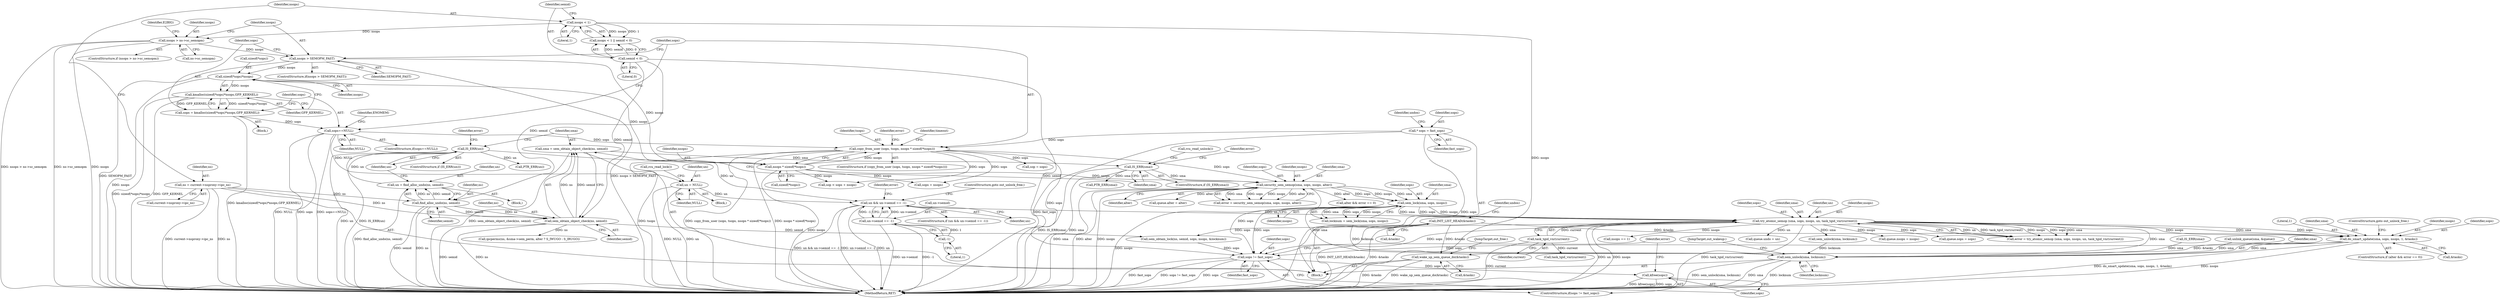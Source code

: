 digraph "0_linux_6062a8dc0517bce23e3c2f7d2fea5e22411269a3_0@API" {
"1000428" [label="(Call,do_smart_update(sma, sops, nsops, 1, &tasks))"];
"1000410" [label="(Call,try_atomic_semop (sma, sops, nsops, un, task_tgid_vnr(current)))"];
"1000394" [label="(Call,sem_lock(sma, sops, nsops))"];
"1000378" [label="(Call,security_sem_semop(sma, sops, nsops, alter))"];
"1000336" [label="(Call,IS_ERR(sma))"];
"1000330" [label="(Call,sma = sem_obtain_object_check(ns, semid))"];
"1000332" [label="(Call,sem_obtain_object_check(ns, semid))"];
"1000150" [label="(Call,ns = current->nsproxy->ipc_ns)"];
"1000312" [label="(Call,find_alloc_undo(ns, semid))"];
"1000162" [label="(Call,semid < 0)"];
"1000199" [label="(Call,copy_from_user (sops, tsops, nsops * sizeof(*tsops)))"];
"1000128" [label="(Call,* sops = fast_sops)"];
"1000192" [label="(Call,sops==NULL)"];
"1000182" [label="(Call,sops = kmalloc(sizeof(*sops)*nsops,GFP_KERNEL))"];
"1000184" [label="(Call,kmalloc(sizeof(*sops)*nsops,GFP_KERNEL))"];
"1000185" [label="(Call,sizeof(*sops)*nsops)"];
"1000178" [label="(Call,nsops > SEMOPM_FAST)"];
"1000169" [label="(Call,nsops > ns->sc_semopm)"];
"1000159" [label="(Call,nsops < 1)"];
"1000202" [label="(Call,nsops * sizeof(*tsops))"];
"1000399" [label="(Call,un && un->semid == -1)"];
"1000326" [label="(Call,un = NULL)"];
"1000316" [label="(Call,IS_ERR(un))"];
"1000310" [label="(Call,un = find_alloc_undo(ns, semid))"];
"1000401" [label="(Call,un->semid == -1)"];
"1000405" [label="(Call,-1)"];
"1000415" [label="(Call,task_tgid_vnr(current))"];
"1000304" [label="(Call,INIT_LIST_HEAD(&tasks))"];
"1000618" [label="(Call,sem_unlock(sma, locknum))"];
"1000622" [label="(Call,wake_up_sem_queue_do(&tasks))"];
"1000627" [label="(Call,sops != fast_sops)"];
"1000630" [label="(Call,kfree(sops))"];
"1000204" [label="(Call,sizeof(*tsops))"];
"1000400" [label="(Identifier,un)"];
"1000177" [label="(ControlStructure,if(nsops > SEMOPM_FAST))"];
"1000629" [label="(Identifier,fast_sops)"];
"1000463" [label="(Call,nsops == 1)"];
"1000416" [label="(Identifier,current)"];
"1000203" [label="(Identifier,nsops)"];
"1000623" [label="(Call,&tasks)"];
"1000264" [label="(Call,sop = sops)"];
"1000406" [label="(Literal,1)"];
"1000399" [label="(Call,un && un->semid == -1)"];
"1000335" [label="(ControlStructure,if (IS_ERR(sma)))"];
"1000630" [label="(Call,kfree(sops))"];
"1000129" [label="(Identifier,sops)"];
"1000183" [label="(Identifier,sops)"];
"1000201" [label="(Identifier,tsops)"];
"1000428" [label="(Call,do_smart_update(sma, sops, nsops, 1, &tasks))"];
"1000135" [label="(Identifier,undos)"];
"1000405" [label="(Call,-1)"];
"1000432" [label="(Literal,1)"];
"1000332" [label="(Call,sem_obtain_object_check(ns, semid))"];
"1000180" [label="(Identifier,SEMOPM_FAST)"];
"1000312" [label="(Call,find_alloc_undo(ns, semid))"];
"1000325" [label="(Block,)"];
"1000308" [label="(Identifier,undos)"];
"1000179" [label="(Identifier,nsops)"];
"1000181" [label="(Block,)"];
"1000316" [label="(Call,IS_ERR(un))"];
"1000628" [label="(Identifier,sops)"];
"1000339" [label="(Call,rcu_read_unlock())"];
"1000185" [label="(Call,sizeof(*sops)*nsops)"];
"1000199" [label="(Call,copy_from_user (sops, tsops, nsops * sizeof(*tsops)))"];
"1000423" [label="(Call,alter && error == 0)"];
"1000209" [label="(Identifier,error)"];
"1000330" [label="(Call,sma = sem_obtain_object_check(ns, semid))"];
"1000194" [label="(Identifier,NULL)"];
"1000336" [label="(Call,IS_ERR(sma))"];
"1000329" [label="(Call,rcu_read_lock())"];
"1000168" [label="(ControlStructure,if (nsops > ns->sc_semopm))"];
"1000152" [label="(Call,current->nsproxy->ipc_ns)"];
"1000625" [label="(JumpTarget,out_free:)"];
"1000381" [label="(Identifier,nsops)"];
"1000433" [label="(Call,&tasks)"];
"1000119" [label="(Block,)"];
"1000333" [label="(Identifier,ns)"];
"1000429" [label="(Identifier,sma)"];
"1000159" [label="(Call,nsops < 1)"];
"1000191" [label="(ControlStructure,if(sops==NULL))"];
"1000198" [label="(ControlStructure,if (copy_from_user (sops, tsops, nsops * sizeof(*tsops))))"];
"1000162" [label="(Call,semid < 0)"];
"1000327" [label="(Identifier,un)"];
"1000415" [label="(Call,task_tgid_vnr(current))"];
"1000392" [label="(Call,locknum = sem_lock(sma, sops, nsops))"];
"1000410" [label="(Call,try_atomic_semop (sma, sops, nsops, un, task_tgid_vnr(current)))"];
"1000189" [label="(Identifier,nsops)"];
"1000376" [label="(Call,error = security_sem_semop(sma, sops, nsops, alter))"];
"1000382" [label="(Identifier,alter)"];
"1000446" [label="(Call,queue.undo = un)"];
"1000326" [label="(Call,un = NULL)"];
"1000412" [label="(Identifier,sops)"];
"1000543" [label="(Call,sem_unlock(sma, locknum))"];
"1000396" [label="(Identifier,sops)"];
"1000334" [label="(Identifier,semid)"];
"1000305" [label="(Call,&tasks)"];
"1000634" [label="(MethodReturn,RET)"];
"1000582" [label="(Call,IS_ERR(sma))"];
"1000151" [label="(Identifier,ns)"];
"1000379" [label="(Identifier,sma)"];
"1000169" [label="(Call,nsops > ns->sc_semopm)"];
"1000190" [label="(Identifier,GFP_KERNEL)"];
"1000161" [label="(Literal,1)"];
"1000267" [label="(Call,sop < sops + nsops)"];
"1000613" [label="(Call,unlink_queue(sma, &queue))"];
"1000409" [label="(Identifier,error)"];
"1000455" [label="(Call,task_tgid_vnr(current))"];
"1000626" [label="(ControlStructure,if(sops != fast_sops))"];
"1000200" [label="(Identifier,sops)"];
"1000627" [label="(Call,sops != fast_sops)"];
"1000184" [label="(Call,kmalloc(sizeof(*sops)*nsops,GFP_KERNEL))"];
"1000411" [label="(Identifier,sma)"];
"1000186" [label="(Call,sizeof(*sops))"];
"1000435" [label="(ControlStructure,goto out_unlock_free;)"];
"1000309" [label="(Block,)"];
"1000342" [label="(Call,PTR_ERR(sma))"];
"1000314" [label="(Identifier,semid)"];
"1000569" [label="(Call,sem_obtain_lock(ns, semid, sops, nsops, &locknum))"];
"1000380" [label="(Identifier,sops)"];
"1000337" [label="(Identifier,sma)"];
"1000269" [label="(Call,sops + nsops)"];
"1000441" [label="(Call,queue.nsops = nsops)"];
"1000315" [label="(ControlStructure,if (IS_ERR(un)))"];
"1000197" [label="(Identifier,ENOMEM)"];
"1000620" [label="(Identifier,locknum)"];
"1000363" [label="(Call,ipcperms(ns, &sma->sem_perm, alter ? S_IWUGO : S_IRUGO))"];
"1000176" [label="(Identifier,E2BIG)"];
"1000431" [label="(Identifier,nsops)"];
"1000407" [label="(ControlStructure,goto out_unlock_free;)"];
"1000170" [label="(Identifier,nsops)"];
"1000619" [label="(Identifier,sma)"];
"1000346" [label="(Identifier,error)"];
"1000158" [label="(Call,nsops < 1 || semid < 0)"];
"1000163" [label="(Identifier,semid)"];
"1000304" [label="(Call,INIT_LIST_HEAD(&tasks))"];
"1000633" [label="(Identifier,error)"];
"1000401" [label="(Call,un->semid == -1)"];
"1000394" [label="(Call,sem_lock(sma, sops, nsops))"];
"1000193" [label="(Identifier,sops)"];
"1000320" [label="(Identifier,error)"];
"1000414" [label="(Identifier,un)"];
"1000192" [label="(Call,sops==NULL)"];
"1000378" [label="(Call,security_sem_semop(sma, sops, nsops, alter))"];
"1000128" [label="(Call,* sops = fast_sops)"];
"1000321" [label="(Call,PTR_ERR(un))"];
"1000150" [label="(Call,ns = current->nsproxy->ipc_ns)"];
"1000436" [label="(Call,queue.sops = sops)"];
"1000313" [label="(Identifier,ns)"];
"1000164" [label="(Literal,0)"];
"1000182" [label="(Call,sops = kmalloc(sizeof(*sops)*nsops,GFP_KERNEL))"];
"1000622" [label="(Call,wake_up_sem_queue_do(&tasks))"];
"1000408" [label="(Call,error = try_atomic_semop (sma, sops, nsops, un, task_tgid_vnr(current)))"];
"1000171" [label="(Call,ns->sc_semopm)"];
"1000214" [label="(Identifier,timeout)"];
"1000395" [label="(Identifier,sma)"];
"1000618" [label="(Call,sem_unlock(sma, locknum))"];
"1000311" [label="(Identifier,un)"];
"1000397" [label="(Identifier,nsops)"];
"1000457" [label="(Call,queue.alter = alter)"];
"1000130" [label="(Identifier,fast_sops)"];
"1000178" [label="(Call,nsops > SEMOPM_FAST)"];
"1000402" [label="(Call,un->semid)"];
"1000328" [label="(Identifier,NULL)"];
"1000621" [label="(JumpTarget,out_wakeup:)"];
"1000413" [label="(Identifier,nsops)"];
"1000331" [label="(Identifier,sma)"];
"1000430" [label="(Identifier,sops)"];
"1000631" [label="(Identifier,sops)"];
"1000398" [label="(ControlStructure,if (un && un->semid == -1))"];
"1000317" [label="(Identifier,un)"];
"1000422" [label="(ControlStructure,if (alter && error == 0))"];
"1000160" [label="(Identifier,nsops)"];
"1000202" [label="(Call,nsops * sizeof(*tsops))"];
"1000310" [label="(Call,un = find_alloc_undo(ns, semid))"];
"1000428" -> "1000422"  [label="AST: "];
"1000428" -> "1000433"  [label="CFG: "];
"1000429" -> "1000428"  [label="AST: "];
"1000430" -> "1000428"  [label="AST: "];
"1000431" -> "1000428"  [label="AST: "];
"1000432" -> "1000428"  [label="AST: "];
"1000433" -> "1000428"  [label="AST: "];
"1000435" -> "1000428"  [label="CFG: "];
"1000428" -> "1000634"  [label="DDG: do_smart_update(sma, sops, nsops, 1, &tasks)"];
"1000428" -> "1000634"  [label="DDG: nsops"];
"1000410" -> "1000428"  [label="DDG: sma"];
"1000410" -> "1000428"  [label="DDG: sops"];
"1000410" -> "1000428"  [label="DDG: nsops"];
"1000304" -> "1000428"  [label="DDG: &tasks"];
"1000428" -> "1000618"  [label="DDG: sma"];
"1000428" -> "1000622"  [label="DDG: &tasks"];
"1000428" -> "1000627"  [label="DDG: sops"];
"1000410" -> "1000408"  [label="AST: "];
"1000410" -> "1000415"  [label="CFG: "];
"1000411" -> "1000410"  [label="AST: "];
"1000412" -> "1000410"  [label="AST: "];
"1000413" -> "1000410"  [label="AST: "];
"1000414" -> "1000410"  [label="AST: "];
"1000415" -> "1000410"  [label="AST: "];
"1000408" -> "1000410"  [label="CFG: "];
"1000410" -> "1000634"  [label="DDG: un"];
"1000410" -> "1000634"  [label="DDG: nsops"];
"1000410" -> "1000634"  [label="DDG: task_tgid_vnr(current)"];
"1000410" -> "1000408"  [label="DDG: un"];
"1000410" -> "1000408"  [label="DDG: task_tgid_vnr(current)"];
"1000410" -> "1000408"  [label="DDG: nsops"];
"1000410" -> "1000408"  [label="DDG: sops"];
"1000410" -> "1000408"  [label="DDG: sma"];
"1000394" -> "1000410"  [label="DDG: sma"];
"1000394" -> "1000410"  [label="DDG: sops"];
"1000394" -> "1000410"  [label="DDG: nsops"];
"1000399" -> "1000410"  [label="DDG: un"];
"1000415" -> "1000410"  [label="DDG: current"];
"1000410" -> "1000436"  [label="DDG: sops"];
"1000410" -> "1000441"  [label="DDG: nsops"];
"1000410" -> "1000446"  [label="DDG: un"];
"1000410" -> "1000463"  [label="DDG: nsops"];
"1000410" -> "1000543"  [label="DDG: sma"];
"1000410" -> "1000569"  [label="DDG: sops"];
"1000410" -> "1000618"  [label="DDG: sma"];
"1000410" -> "1000627"  [label="DDG: sops"];
"1000394" -> "1000392"  [label="AST: "];
"1000394" -> "1000397"  [label="CFG: "];
"1000395" -> "1000394"  [label="AST: "];
"1000396" -> "1000394"  [label="AST: "];
"1000397" -> "1000394"  [label="AST: "];
"1000392" -> "1000394"  [label="CFG: "];
"1000394" -> "1000634"  [label="DDG: nsops"];
"1000394" -> "1000392"  [label="DDG: sma"];
"1000394" -> "1000392"  [label="DDG: sops"];
"1000394" -> "1000392"  [label="DDG: nsops"];
"1000378" -> "1000394"  [label="DDG: sma"];
"1000378" -> "1000394"  [label="DDG: sops"];
"1000378" -> "1000394"  [label="DDG: nsops"];
"1000394" -> "1000618"  [label="DDG: sma"];
"1000394" -> "1000627"  [label="DDG: sops"];
"1000378" -> "1000376"  [label="AST: "];
"1000378" -> "1000382"  [label="CFG: "];
"1000379" -> "1000378"  [label="AST: "];
"1000380" -> "1000378"  [label="AST: "];
"1000381" -> "1000378"  [label="AST: "];
"1000382" -> "1000378"  [label="AST: "];
"1000376" -> "1000378"  [label="CFG: "];
"1000378" -> "1000634"  [label="DDG: sma"];
"1000378" -> "1000634"  [label="DDG: alter"];
"1000378" -> "1000634"  [label="DDG: nsops"];
"1000378" -> "1000376"  [label="DDG: sma"];
"1000378" -> "1000376"  [label="DDG: sops"];
"1000378" -> "1000376"  [label="DDG: nsops"];
"1000378" -> "1000376"  [label="DDG: alter"];
"1000336" -> "1000378"  [label="DDG: sma"];
"1000199" -> "1000378"  [label="DDG: sops"];
"1000202" -> "1000378"  [label="DDG: nsops"];
"1000378" -> "1000423"  [label="DDG: alter"];
"1000378" -> "1000457"  [label="DDG: alter"];
"1000378" -> "1000627"  [label="DDG: sops"];
"1000336" -> "1000335"  [label="AST: "];
"1000336" -> "1000337"  [label="CFG: "];
"1000337" -> "1000336"  [label="AST: "];
"1000339" -> "1000336"  [label="CFG: "];
"1000346" -> "1000336"  [label="CFG: "];
"1000336" -> "1000634"  [label="DDG: IS_ERR(sma)"];
"1000336" -> "1000634"  [label="DDG: sma"];
"1000330" -> "1000336"  [label="DDG: sma"];
"1000336" -> "1000342"  [label="DDG: sma"];
"1000330" -> "1000119"  [label="AST: "];
"1000330" -> "1000332"  [label="CFG: "];
"1000331" -> "1000330"  [label="AST: "];
"1000332" -> "1000330"  [label="AST: "];
"1000337" -> "1000330"  [label="CFG: "];
"1000330" -> "1000634"  [label="DDG: sem_obtain_object_check(ns, semid)"];
"1000332" -> "1000330"  [label="DDG: ns"];
"1000332" -> "1000330"  [label="DDG: semid"];
"1000332" -> "1000334"  [label="CFG: "];
"1000333" -> "1000332"  [label="AST: "];
"1000334" -> "1000332"  [label="AST: "];
"1000332" -> "1000634"  [label="DDG: semid"];
"1000332" -> "1000634"  [label="DDG: ns"];
"1000150" -> "1000332"  [label="DDG: ns"];
"1000312" -> "1000332"  [label="DDG: ns"];
"1000312" -> "1000332"  [label="DDG: semid"];
"1000162" -> "1000332"  [label="DDG: semid"];
"1000332" -> "1000363"  [label="DDG: ns"];
"1000332" -> "1000569"  [label="DDG: semid"];
"1000150" -> "1000119"  [label="AST: "];
"1000150" -> "1000152"  [label="CFG: "];
"1000151" -> "1000150"  [label="AST: "];
"1000152" -> "1000150"  [label="AST: "];
"1000160" -> "1000150"  [label="CFG: "];
"1000150" -> "1000634"  [label="DDG: ns"];
"1000150" -> "1000634"  [label="DDG: current->nsproxy->ipc_ns"];
"1000150" -> "1000312"  [label="DDG: ns"];
"1000312" -> "1000310"  [label="AST: "];
"1000312" -> "1000314"  [label="CFG: "];
"1000313" -> "1000312"  [label="AST: "];
"1000314" -> "1000312"  [label="AST: "];
"1000310" -> "1000312"  [label="CFG: "];
"1000312" -> "1000634"  [label="DDG: ns"];
"1000312" -> "1000634"  [label="DDG: semid"];
"1000312" -> "1000310"  [label="DDG: ns"];
"1000312" -> "1000310"  [label="DDG: semid"];
"1000162" -> "1000312"  [label="DDG: semid"];
"1000162" -> "1000158"  [label="AST: "];
"1000162" -> "1000164"  [label="CFG: "];
"1000163" -> "1000162"  [label="AST: "];
"1000164" -> "1000162"  [label="AST: "];
"1000158" -> "1000162"  [label="CFG: "];
"1000162" -> "1000634"  [label="DDG: semid"];
"1000162" -> "1000158"  [label="DDG: semid"];
"1000162" -> "1000158"  [label="DDG: 0"];
"1000199" -> "1000198"  [label="AST: "];
"1000199" -> "1000202"  [label="CFG: "];
"1000200" -> "1000199"  [label="AST: "];
"1000201" -> "1000199"  [label="AST: "];
"1000202" -> "1000199"  [label="AST: "];
"1000209" -> "1000199"  [label="CFG: "];
"1000214" -> "1000199"  [label="CFG: "];
"1000199" -> "1000634"  [label="DDG: tsops"];
"1000199" -> "1000634"  [label="DDG: copy_from_user (sops, tsops, nsops * sizeof(*tsops))"];
"1000199" -> "1000634"  [label="DDG: nsops * sizeof(*tsops)"];
"1000128" -> "1000199"  [label="DDG: sops"];
"1000192" -> "1000199"  [label="DDG: sops"];
"1000202" -> "1000199"  [label="DDG: nsops"];
"1000199" -> "1000264"  [label="DDG: sops"];
"1000199" -> "1000267"  [label="DDG: sops"];
"1000199" -> "1000269"  [label="DDG: sops"];
"1000199" -> "1000627"  [label="DDG: sops"];
"1000128" -> "1000119"  [label="AST: "];
"1000128" -> "1000130"  [label="CFG: "];
"1000129" -> "1000128"  [label="AST: "];
"1000130" -> "1000128"  [label="AST: "];
"1000135" -> "1000128"  [label="CFG: "];
"1000128" -> "1000634"  [label="DDG: fast_sops"];
"1000128" -> "1000634"  [label="DDG: sops"];
"1000192" -> "1000191"  [label="AST: "];
"1000192" -> "1000194"  [label="CFG: "];
"1000193" -> "1000192"  [label="AST: "];
"1000194" -> "1000192"  [label="AST: "];
"1000197" -> "1000192"  [label="CFG: "];
"1000200" -> "1000192"  [label="CFG: "];
"1000192" -> "1000634"  [label="DDG: NULL"];
"1000192" -> "1000634"  [label="DDG: sops"];
"1000192" -> "1000634"  [label="DDG: sops==NULL"];
"1000182" -> "1000192"  [label="DDG: sops"];
"1000192" -> "1000326"  [label="DDG: NULL"];
"1000182" -> "1000181"  [label="AST: "];
"1000182" -> "1000184"  [label="CFG: "];
"1000183" -> "1000182"  [label="AST: "];
"1000184" -> "1000182"  [label="AST: "];
"1000193" -> "1000182"  [label="CFG: "];
"1000182" -> "1000634"  [label="DDG: kmalloc(sizeof(*sops)*nsops,GFP_KERNEL)"];
"1000184" -> "1000182"  [label="DDG: sizeof(*sops)*nsops"];
"1000184" -> "1000182"  [label="DDG: GFP_KERNEL"];
"1000184" -> "1000190"  [label="CFG: "];
"1000185" -> "1000184"  [label="AST: "];
"1000190" -> "1000184"  [label="AST: "];
"1000184" -> "1000634"  [label="DDG: sizeof(*sops)*nsops"];
"1000184" -> "1000634"  [label="DDG: GFP_KERNEL"];
"1000185" -> "1000184"  [label="DDG: nsops"];
"1000185" -> "1000189"  [label="CFG: "];
"1000186" -> "1000185"  [label="AST: "];
"1000189" -> "1000185"  [label="AST: "];
"1000190" -> "1000185"  [label="CFG: "];
"1000185" -> "1000634"  [label="DDG: nsops"];
"1000178" -> "1000185"  [label="DDG: nsops"];
"1000185" -> "1000202"  [label="DDG: nsops"];
"1000178" -> "1000177"  [label="AST: "];
"1000178" -> "1000180"  [label="CFG: "];
"1000179" -> "1000178"  [label="AST: "];
"1000180" -> "1000178"  [label="AST: "];
"1000183" -> "1000178"  [label="CFG: "];
"1000200" -> "1000178"  [label="CFG: "];
"1000178" -> "1000634"  [label="DDG: nsops > SEMOPM_FAST"];
"1000178" -> "1000634"  [label="DDG: SEMOPM_FAST"];
"1000169" -> "1000178"  [label="DDG: nsops"];
"1000178" -> "1000202"  [label="DDG: nsops"];
"1000169" -> "1000168"  [label="AST: "];
"1000169" -> "1000171"  [label="CFG: "];
"1000170" -> "1000169"  [label="AST: "];
"1000171" -> "1000169"  [label="AST: "];
"1000176" -> "1000169"  [label="CFG: "];
"1000179" -> "1000169"  [label="CFG: "];
"1000169" -> "1000634"  [label="DDG: nsops > ns->sc_semopm"];
"1000169" -> "1000634"  [label="DDG: ns->sc_semopm"];
"1000169" -> "1000634"  [label="DDG: nsops"];
"1000159" -> "1000169"  [label="DDG: nsops"];
"1000159" -> "1000158"  [label="AST: "];
"1000159" -> "1000161"  [label="CFG: "];
"1000160" -> "1000159"  [label="AST: "];
"1000161" -> "1000159"  [label="AST: "];
"1000163" -> "1000159"  [label="CFG: "];
"1000158" -> "1000159"  [label="CFG: "];
"1000159" -> "1000634"  [label="DDG: nsops"];
"1000159" -> "1000158"  [label="DDG: nsops"];
"1000159" -> "1000158"  [label="DDG: 1"];
"1000202" -> "1000204"  [label="CFG: "];
"1000203" -> "1000202"  [label="AST: "];
"1000204" -> "1000202"  [label="AST: "];
"1000202" -> "1000634"  [label="DDG: nsops"];
"1000202" -> "1000267"  [label="DDG: nsops"];
"1000202" -> "1000269"  [label="DDG: nsops"];
"1000399" -> "1000398"  [label="AST: "];
"1000399" -> "1000400"  [label="CFG: "];
"1000399" -> "1000401"  [label="CFG: "];
"1000400" -> "1000399"  [label="AST: "];
"1000401" -> "1000399"  [label="AST: "];
"1000407" -> "1000399"  [label="CFG: "];
"1000409" -> "1000399"  [label="CFG: "];
"1000399" -> "1000634"  [label="DDG: un->semid == -1"];
"1000399" -> "1000634"  [label="DDG: un"];
"1000399" -> "1000634"  [label="DDG: un && un->semid == -1"];
"1000326" -> "1000399"  [label="DDG: un"];
"1000316" -> "1000399"  [label="DDG: un"];
"1000401" -> "1000399"  [label="DDG: un->semid"];
"1000401" -> "1000399"  [label="DDG: -1"];
"1000326" -> "1000325"  [label="AST: "];
"1000326" -> "1000328"  [label="CFG: "];
"1000327" -> "1000326"  [label="AST: "];
"1000328" -> "1000326"  [label="AST: "];
"1000329" -> "1000326"  [label="CFG: "];
"1000326" -> "1000634"  [label="DDG: NULL"];
"1000326" -> "1000634"  [label="DDG: un"];
"1000316" -> "1000315"  [label="AST: "];
"1000316" -> "1000317"  [label="CFG: "];
"1000317" -> "1000316"  [label="AST: "];
"1000320" -> "1000316"  [label="CFG: "];
"1000331" -> "1000316"  [label="CFG: "];
"1000316" -> "1000634"  [label="DDG: IS_ERR(un)"];
"1000316" -> "1000634"  [label="DDG: un"];
"1000310" -> "1000316"  [label="DDG: un"];
"1000316" -> "1000321"  [label="DDG: un"];
"1000310" -> "1000309"  [label="AST: "];
"1000311" -> "1000310"  [label="AST: "];
"1000317" -> "1000310"  [label="CFG: "];
"1000310" -> "1000634"  [label="DDG: find_alloc_undo(ns, semid)"];
"1000401" -> "1000405"  [label="CFG: "];
"1000402" -> "1000401"  [label="AST: "];
"1000405" -> "1000401"  [label="AST: "];
"1000401" -> "1000634"  [label="DDG: -1"];
"1000401" -> "1000634"  [label="DDG: un->semid"];
"1000405" -> "1000401"  [label="DDG: 1"];
"1000405" -> "1000406"  [label="CFG: "];
"1000406" -> "1000405"  [label="AST: "];
"1000415" -> "1000416"  [label="CFG: "];
"1000416" -> "1000415"  [label="AST: "];
"1000415" -> "1000634"  [label="DDG: current"];
"1000415" -> "1000455"  [label="DDG: current"];
"1000304" -> "1000119"  [label="AST: "];
"1000304" -> "1000305"  [label="CFG: "];
"1000305" -> "1000304"  [label="AST: "];
"1000308" -> "1000304"  [label="CFG: "];
"1000304" -> "1000634"  [label="DDG: INIT_LIST_HEAD(&tasks)"];
"1000304" -> "1000634"  [label="DDG: &tasks"];
"1000304" -> "1000622"  [label="DDG: &tasks"];
"1000618" -> "1000119"  [label="AST: "];
"1000618" -> "1000620"  [label="CFG: "];
"1000619" -> "1000618"  [label="AST: "];
"1000620" -> "1000618"  [label="AST: "];
"1000621" -> "1000618"  [label="CFG: "];
"1000618" -> "1000634"  [label="DDG: sem_unlock(sma, locknum)"];
"1000618" -> "1000634"  [label="DDG: sma"];
"1000618" -> "1000634"  [label="DDG: locknum"];
"1000613" -> "1000618"  [label="DDG: sma"];
"1000582" -> "1000618"  [label="DDG: sma"];
"1000392" -> "1000618"  [label="DDG: locknum"];
"1000543" -> "1000618"  [label="DDG: locknum"];
"1000622" -> "1000119"  [label="AST: "];
"1000622" -> "1000623"  [label="CFG: "];
"1000623" -> "1000622"  [label="AST: "];
"1000625" -> "1000622"  [label="CFG: "];
"1000622" -> "1000634"  [label="DDG: wake_up_sem_queue_do(&tasks)"];
"1000622" -> "1000634"  [label="DDG: &tasks"];
"1000627" -> "1000626"  [label="AST: "];
"1000627" -> "1000629"  [label="CFG: "];
"1000628" -> "1000627"  [label="AST: "];
"1000629" -> "1000627"  [label="AST: "];
"1000631" -> "1000627"  [label="CFG: "];
"1000633" -> "1000627"  [label="CFG: "];
"1000627" -> "1000634"  [label="DDG: fast_sops"];
"1000627" -> "1000634"  [label="DDG: sops != fast_sops"];
"1000627" -> "1000634"  [label="DDG: sops"];
"1000569" -> "1000627"  [label="DDG: sops"];
"1000627" -> "1000630"  [label="DDG: sops"];
"1000630" -> "1000626"  [label="AST: "];
"1000630" -> "1000631"  [label="CFG: "];
"1000631" -> "1000630"  [label="AST: "];
"1000633" -> "1000630"  [label="CFG: "];
"1000630" -> "1000634"  [label="DDG: kfree(sops)"];
"1000630" -> "1000634"  [label="DDG: sops"];
}
